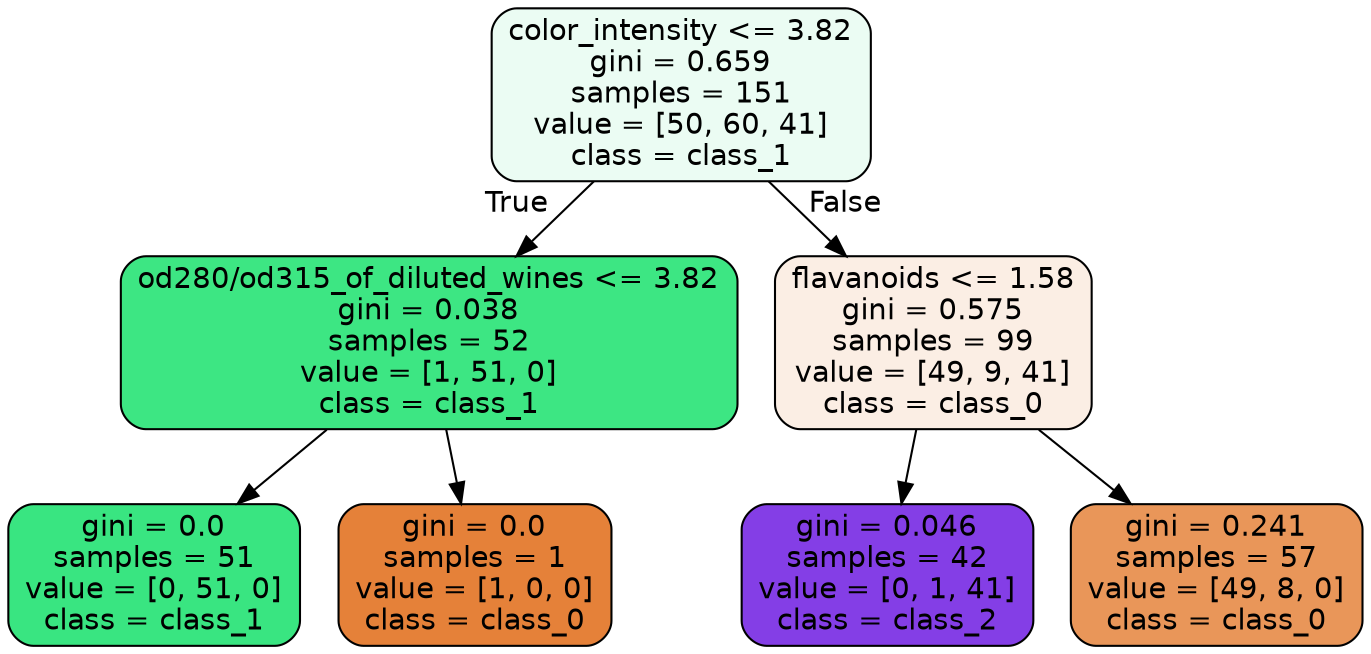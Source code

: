 digraph Tree {
node [shape=box, style="filled, rounded", color="black", fontname="helvetica"] ;
edge [fontname="helvetica"] ;
0 [label="color_intensity <= 3.82\ngini = 0.659\nsamples = 151\nvalue = [50, 60, 41]\nclass = class_1", fillcolor="#ebfcf3"] ;
1 [label="od280/od315_of_diluted_wines <= 3.82\ngini = 0.038\nsamples = 52\nvalue = [1, 51, 0]\nclass = class_1", fillcolor="#3de683"] ;
0 -> 1 [labeldistance=2.5, labelangle=45, headlabel="True"] ;
2 [label="gini = 0.0\nsamples = 51\nvalue = [0, 51, 0]\nclass = class_1", fillcolor="#39e581"] ;
1 -> 2 ;
3 [label="gini = 0.0\nsamples = 1\nvalue = [1, 0, 0]\nclass = class_0", fillcolor="#e58139"] ;
1 -> 3 ;
4 [label="flavanoids <= 1.58\ngini = 0.575\nsamples = 99\nvalue = [49, 9, 41]\nclass = class_0", fillcolor="#fbeee4"] ;
0 -> 4 [labeldistance=2.5, labelangle=-45, headlabel="False"] ;
5 [label="gini = 0.046\nsamples = 42\nvalue = [0, 1, 41]\nclass = class_2", fillcolor="#843ee6"] ;
4 -> 5 ;
6 [label="gini = 0.241\nsamples = 57\nvalue = [49, 8, 0]\nclass = class_0", fillcolor="#e99659"] ;
4 -> 6 ;
}